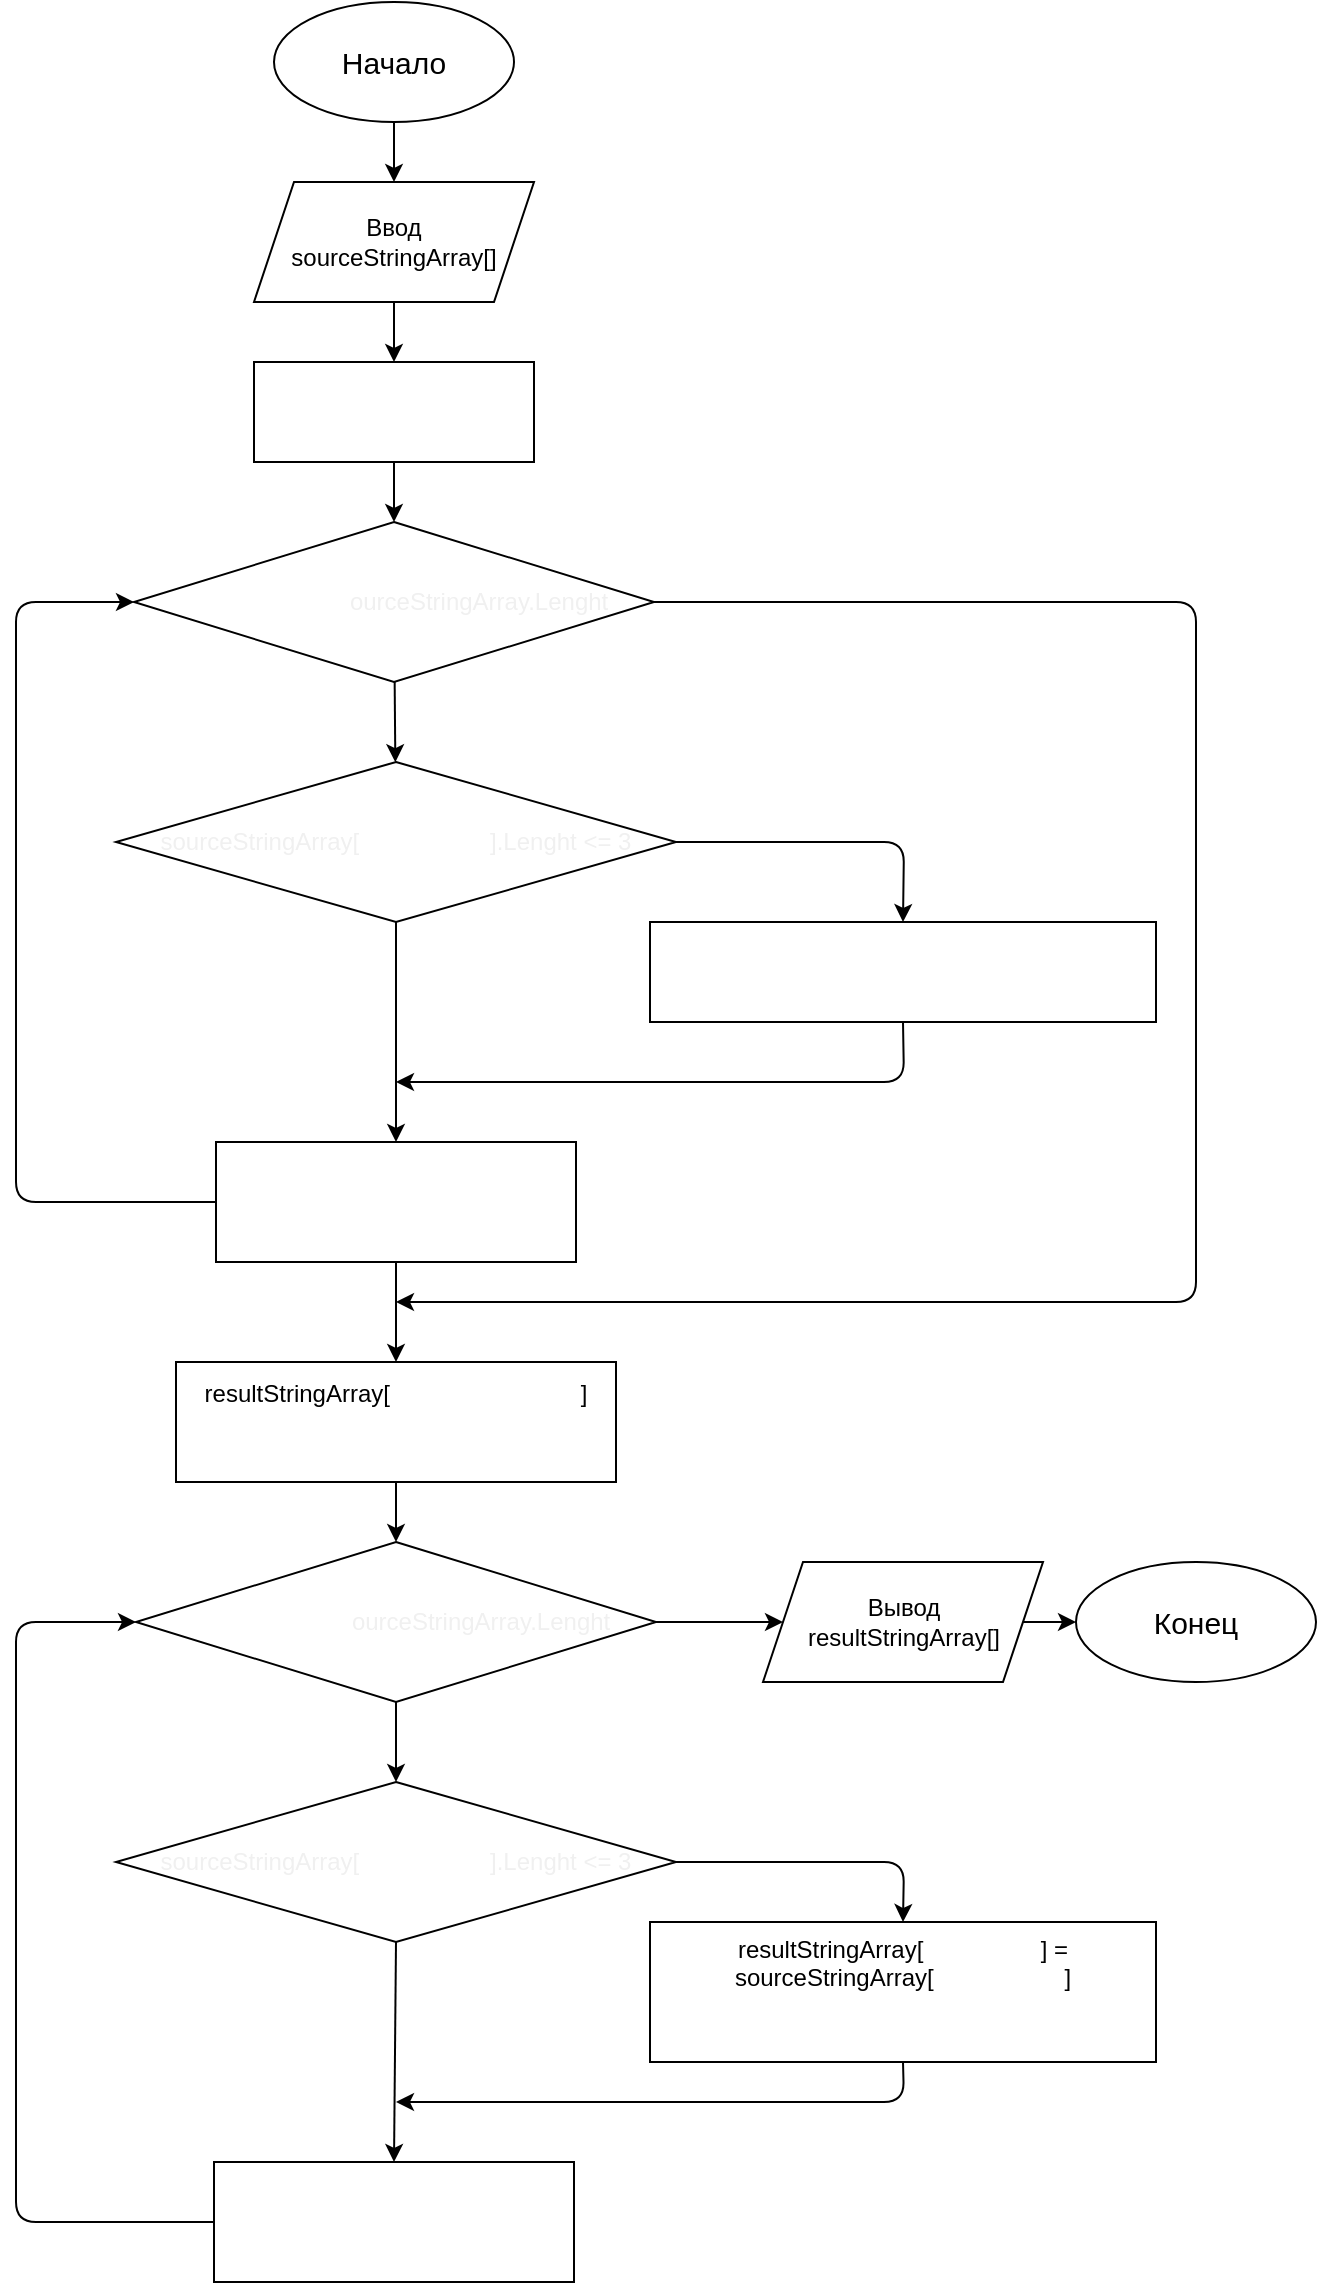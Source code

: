 <mxfile>
    <diagram id="5hPErwdiAdQB1zcDcoCg" name="Страница 1">
        <mxGraphModel dx="948" dy="576" grid="1" gridSize="10" guides="1" tooltips="1" connect="1" arrows="1" fold="1" page="1" pageScale="1" pageWidth="827" pageHeight="1169" math="0" shadow="0">
            <root>
                <mxCell id="0"/>
                <mxCell id="1" parent="0"/>
                <mxCell id="4" value="" style="edgeStyle=none;html=1;fontSize=15;" edge="1" parent="1" source="2" target="3">
                    <mxGeometry relative="1" as="geometry"/>
                </mxCell>
                <mxCell id="2" value="Начало" style="ellipse;whiteSpace=wrap;html=1;fontSize=15;" vertex="1" parent="1">
                    <mxGeometry x="289" y="20" width="120" height="60" as="geometry"/>
                </mxCell>
                <mxCell id="7" value="" style="edgeStyle=none;html=1;fontSize=12;fontColor=#FFFFFF;" edge="1" parent="1" source="3" target="5">
                    <mxGeometry relative="1" as="geometry"/>
                </mxCell>
                <mxCell id="3" value="Ввод&lt;br style=&quot;font-size: 12px&quot;&gt;sourceStringArray[]" style="shape=parallelogram;perimeter=parallelogramPerimeter;whiteSpace=wrap;html=1;fixedSize=1;fontSize=12;" vertex="1" parent="1">
                    <mxGeometry x="279" y="110" width="140" height="60" as="geometry"/>
                </mxCell>
                <mxCell id="8" value="" style="edgeStyle=none;html=1;fontSize=12;fontColor=#FFFFFF;" edge="1" parent="1" source="5" target="6">
                    <mxGeometry relative="1" as="geometry"/>
                </mxCell>
                <mxCell id="5" value="&lt;span style=&quot;font-size: 12px&quot;&gt;&lt;font color=&quot;#ffffff&quot;&gt;lenghtResultArray = 0&lt;br&gt;sourceIndex = 0&lt;/font&gt;&lt;br&gt;&lt;/span&gt;" style="rounded=0;whiteSpace=wrap;html=1;fontSize=12;" vertex="1" parent="1">
                    <mxGeometry x="279" y="200" width="140" height="50" as="geometry"/>
                </mxCell>
                <mxCell id="10" value="" style="edgeStyle=none;html=1;fontSize=12;fontColor=#FFFFFF;" edge="1" parent="1" source="6" target="9">
                    <mxGeometry relative="1" as="geometry"/>
                </mxCell>
                <mxCell id="11" value="Yes" style="edgeLabel;html=1;align=center;verticalAlign=middle;resizable=0;points=[];fontSize=12;fontColor=#FFFFFF;" vertex="1" connectable="0" parent="10">
                    <mxGeometry x="-0.41" y="2" relative="1" as="geometry">
                        <mxPoint x="8" y="-2" as="offset"/>
                    </mxGeometry>
                </mxCell>
                <mxCell id="6" value="sourceIndex &amp;lt; s&lt;span style=&quot;color: rgb(240 , 240 , 240)&quot;&gt;ourceStringArray.Lenght&lt;/span&gt;" style="rhombus;whiteSpace=wrap;html=1;labelBackgroundColor=none;fontSize=12;fontColor=#FFFFFF;" vertex="1" parent="1">
                    <mxGeometry x="219" y="280" width="260" height="80" as="geometry"/>
                </mxCell>
                <mxCell id="9" value="&lt;span style=&quot;color: rgb(240 , 240 , 240)&quot;&gt;sourceStringArray[&lt;/span&gt;sourceIndex&lt;span style=&quot;color: rgb(240 , 240 , 240)&quot;&gt;].&lt;/span&gt;&lt;span style=&quot;color: rgb(240 , 240 , 240)&quot;&gt;Lenght &amp;lt;= 3&lt;/span&gt;" style="rhombus;whiteSpace=wrap;html=1;labelBackgroundColor=none;fontSize=12;fontColor=#FFFFFF;" vertex="1" parent="1">
                    <mxGeometry x="210" y="400" width="280" height="80" as="geometry"/>
                </mxCell>
                <mxCell id="12" value="&lt;span style=&quot;font-size: 12px&quot;&gt;&lt;font color=&quot;#ffffff&quot;&gt;lenghtResultArray = l&lt;/font&gt;&lt;/span&gt;&lt;span style=&quot;color: rgb(255 , 255 , 255)&quot;&gt;enghtResultArray + 1&lt;/span&gt;&lt;span style=&quot;font-size: 12px&quot;&gt;&lt;br&gt;&lt;/span&gt;" style="rounded=0;whiteSpace=wrap;html=1;fontSize=12;" vertex="1" parent="1">
                    <mxGeometry x="477" y="480" width="253" height="50" as="geometry"/>
                </mxCell>
                <mxCell id="34" value="" style="edgeStyle=none;html=1;fontSize=12;fontColor=#FFFFFF;" edge="1" parent="1" source="13" target="21">
                    <mxGeometry relative="1" as="geometry"/>
                </mxCell>
                <mxCell id="13" value="&lt;span style=&quot;color: rgb(255 , 255 , 255)&quot;&gt;sourceIndex&amp;nbsp;&lt;/span&gt;&lt;span style=&quot;font-size: 12px&quot;&gt;&lt;font color=&quot;#ffffff&quot;&gt;=&amp;nbsp;&lt;/font&gt;&lt;/span&gt;&lt;span style=&quot;color: rgb(255 , 255 , 255)&quot;&gt;sourceIndex&amp;nbsp;&lt;/span&gt;&lt;span style=&quot;color: rgb(255 , 255 , 255)&quot;&gt;+ 1&lt;/span&gt;&lt;span style=&quot;font-size: 12px&quot;&gt;&lt;br&gt;&lt;/span&gt;" style="rounded=0;whiteSpace=wrap;html=1;fontSize=12;" vertex="1" parent="1">
                    <mxGeometry x="260" y="590" width="180" height="60" as="geometry"/>
                </mxCell>
                <mxCell id="14" value="" style="endArrow=classic;html=1;fontSize=12;fontColor=#FFFFFF;exitX=0.5;exitY=1;exitDx=0;exitDy=0;entryX=0.5;entryY=0;entryDx=0;entryDy=0;" edge="1" parent="1" source="9" target="13">
                    <mxGeometry width="50" height="50" relative="1" as="geometry">
                        <mxPoint x="210" y="640" as="sourcePoint"/>
                        <mxPoint x="260" y="590" as="targetPoint"/>
                    </mxGeometry>
                </mxCell>
                <mxCell id="18" value="No" style="edgeLabel;html=1;align=center;verticalAlign=middle;resizable=0;points=[];fontSize=12;fontColor=#FFFFFF;" vertex="1" connectable="0" parent="14">
                    <mxGeometry x="-0.698" relative="1" as="geometry">
                        <mxPoint x="10" y="-7" as="offset"/>
                    </mxGeometry>
                </mxCell>
                <mxCell id="15" value="" style="endArrow=classic;html=1;fontSize=12;fontColor=#FFFFFF;exitX=1;exitY=0.5;exitDx=0;exitDy=0;entryX=0.5;entryY=0;entryDx=0;entryDy=0;" edge="1" parent="1" source="9" target="12">
                    <mxGeometry width="50" height="50" relative="1" as="geometry">
                        <mxPoint x="550" y="540" as="sourcePoint"/>
                        <mxPoint x="600" y="490" as="targetPoint"/>
                        <Array as="points">
                            <mxPoint x="604" y="440"/>
                        </Array>
                    </mxGeometry>
                </mxCell>
                <mxCell id="17" value="Yes" style="edgeLabel;html=1;align=center;verticalAlign=middle;resizable=0;points=[];fontSize=12;fontColor=#FFFFFF;" vertex="1" connectable="0" parent="15">
                    <mxGeometry x="-0.71" y="-2" relative="1" as="geometry">
                        <mxPoint y="-12" as="offset"/>
                    </mxGeometry>
                </mxCell>
                <mxCell id="16" value="" style="endArrow=classic;html=1;fontSize=12;fontColor=#FFFFFF;exitX=0.5;exitY=1;exitDx=0;exitDy=0;" edge="1" parent="1" source="12">
                    <mxGeometry width="50" height="50" relative="1" as="geometry">
                        <mxPoint x="580" y="750" as="sourcePoint"/>
                        <mxPoint x="350" y="560" as="targetPoint"/>
                        <Array as="points">
                            <mxPoint x="604" y="560"/>
                        </Array>
                    </mxGeometry>
                </mxCell>
                <mxCell id="19" value="" style="endArrow=classic;html=1;fontSize=12;fontColor=#FFFFFF;exitX=0;exitY=0.5;exitDx=0;exitDy=0;entryX=0;entryY=0.5;entryDx=0;entryDy=0;" edge="1" parent="1" source="13" target="6">
                    <mxGeometry width="50" height="50" relative="1" as="geometry">
                        <mxPoint x="170" y="730" as="sourcePoint"/>
                        <mxPoint x="220" y="680" as="targetPoint"/>
                        <Array as="points">
                            <mxPoint x="160" y="620"/>
                            <mxPoint x="160" y="320"/>
                        </Array>
                    </mxGeometry>
                </mxCell>
                <mxCell id="20" value="" style="edgeStyle=none;html=1;fontSize=12;fontColor=#FFFFFF;" edge="1" parent="1" source="21" target="24">
                    <mxGeometry relative="1" as="geometry"/>
                </mxCell>
                <mxCell id="21" value="resultStringArray[&lt;span style=&quot;color: rgb(255 , 255 , 255)&quot;&gt;lenghtResultArray&lt;/span&gt;]&lt;span style=&quot;font-size: 12px&quot;&gt;&lt;font color=&quot;#ffffff&quot;&gt;&lt;br&gt;sourceIndex = 0&lt;br&gt;&lt;/font&gt;&lt;/span&gt;&lt;span style=&quot;color: rgb(255 , 255 , 255)&quot;&gt;resultIndex = 0&lt;/span&gt;&lt;span style=&quot;font-size: 12px&quot;&gt;&lt;br&gt;&lt;/span&gt;" style="rounded=0;whiteSpace=wrap;html=1;fontSize=12;" vertex="1" parent="1">
                    <mxGeometry x="240" y="700" width="220" height="60" as="geometry"/>
                </mxCell>
                <mxCell id="22" value="Yes" style="edgeStyle=none;html=1;fontSize=12;fontColor=#FFFFFF;" edge="1" parent="1" source="24" target="25">
                    <mxGeometry x="-0.5" y="10" relative="1" as="geometry">
                        <mxPoint as="offset"/>
                    </mxGeometry>
                </mxCell>
                <mxCell id="23" value="Yes" style="edgeLabel;html=1;align=center;verticalAlign=middle;resizable=0;points=[];fontSize=12;fontColor=#FFFFFF;" vertex="1" connectable="0" parent="22">
                    <mxGeometry x="-0.41" y="2" relative="1" as="geometry">
                        <mxPoint x="8" y="-49" as="offset"/>
                    </mxGeometry>
                </mxCell>
                <mxCell id="24" value="sourceIndex &amp;lt; s&lt;span style=&quot;color: rgb(240 , 240 , 240)&quot;&gt;ourceStringArray.Lenght&lt;/span&gt;" style="rhombus;whiteSpace=wrap;html=1;labelBackgroundColor=none;fontSize=12;fontColor=#FFFFFF;" vertex="1" parent="1">
                    <mxGeometry x="220" y="790" width="260" height="80" as="geometry"/>
                </mxCell>
                <mxCell id="25" value="&lt;span style=&quot;color: rgb(240 , 240 , 240)&quot;&gt;sourceStringArray[&lt;/span&gt;sourceIndex&lt;span style=&quot;color: rgb(240 , 240 , 240)&quot;&gt;].&lt;/span&gt;&lt;span style=&quot;color: rgb(240 , 240 , 240)&quot;&gt;Lenght &amp;lt;= 3&lt;/span&gt;" style="rhombus;whiteSpace=wrap;html=1;labelBackgroundColor=none;fontSize=12;fontColor=#FFFFFF;" vertex="1" parent="1">
                    <mxGeometry x="210" y="910" width="280" height="80" as="geometry"/>
                </mxCell>
                <mxCell id="26" value="resultStringArray[&lt;span style=&quot;color: rgb(255 , 255 , 255)&quot;&gt;resultIndex&lt;/span&gt;] = sourceStringArray[&lt;span style=&quot;color: rgb(255 , 255 , 255)&quot;&gt;sourceIndex&lt;/span&gt;]&lt;br&gt;&lt;span style=&quot;font-size: 12px&quot;&gt;&lt;br&gt;&lt;/span&gt;&lt;span style=&quot;color: rgb(255 , 255 , 255)&quot;&gt;resultIndex&amp;nbsp;&lt;/span&gt;&lt;font color=&quot;#ffffff&quot;&gt;=&amp;nbsp;&lt;/font&gt;&lt;span style=&quot;color: rgb(255 , 255 , 255)&quot;&gt;resultIndex&amp;nbsp;&lt;/span&gt;&lt;span style=&quot;color: rgb(255 , 255 , 255)&quot;&gt;+ 1&lt;/span&gt;&lt;span style=&quot;font-size: 12px&quot;&gt;&lt;br&gt;&lt;/span&gt;" style="rounded=0;whiteSpace=wrap;html=1;fontSize=12;" vertex="1" parent="1">
                    <mxGeometry x="477" y="980" width="253" height="70" as="geometry"/>
                </mxCell>
                <mxCell id="27" value="&lt;span style=&quot;color: rgb(255 , 255 , 255)&quot;&gt;sourceIndex&amp;nbsp;&lt;/span&gt;&lt;span style=&quot;font-size: 12px&quot;&gt;&lt;font color=&quot;#ffffff&quot;&gt;=&amp;nbsp;&lt;/font&gt;&lt;/span&gt;&lt;span style=&quot;color: rgb(255 , 255 , 255)&quot;&gt;sourceIndex&amp;nbsp;&lt;/span&gt;&lt;span style=&quot;color: rgb(255 , 255 , 255)&quot;&gt;+ 1&lt;/span&gt;&lt;span style=&quot;font-size: 12px&quot;&gt;&lt;br&gt;&lt;/span&gt;" style="rounded=0;whiteSpace=wrap;html=1;fontSize=12;" vertex="1" parent="1">
                    <mxGeometry x="259" y="1100" width="180" height="60" as="geometry"/>
                </mxCell>
                <mxCell id="28" value="" style="endArrow=classic;html=1;fontSize=12;fontColor=#FFFFFF;exitX=0.5;exitY=1;exitDx=0;exitDy=0;entryX=0.5;entryY=0;entryDx=0;entryDy=0;" edge="1" parent="1" source="25" target="27">
                    <mxGeometry width="50" height="50" relative="1" as="geometry">
                        <mxPoint x="210" y="1240" as="sourcePoint"/>
                        <mxPoint x="260" y="1190" as="targetPoint"/>
                    </mxGeometry>
                </mxCell>
                <mxCell id="29" value="No" style="edgeLabel;html=1;align=center;verticalAlign=middle;resizable=0;points=[];fontSize=12;fontColor=#FFFFFF;" vertex="1" connectable="0" parent="28">
                    <mxGeometry x="-0.698" relative="1" as="geometry">
                        <mxPoint x="10" y="-7" as="offset"/>
                    </mxGeometry>
                </mxCell>
                <mxCell id="30" value="" style="endArrow=classic;html=1;fontSize=12;fontColor=#FFFFFF;exitX=1;exitY=0.5;exitDx=0;exitDy=0;entryX=0.5;entryY=0;entryDx=0;entryDy=0;" edge="1" parent="1" source="25" target="26">
                    <mxGeometry width="50" height="50" relative="1" as="geometry">
                        <mxPoint x="550" y="1140" as="sourcePoint"/>
                        <mxPoint x="600" y="1090" as="targetPoint"/>
                        <Array as="points">
                            <mxPoint x="604" y="950"/>
                        </Array>
                    </mxGeometry>
                </mxCell>
                <mxCell id="31" value="Yes" style="edgeLabel;html=1;align=center;verticalAlign=middle;resizable=0;points=[];fontSize=12;fontColor=#FFFFFF;" vertex="1" connectable="0" parent="30">
                    <mxGeometry x="-0.71" y="-2" relative="1" as="geometry">
                        <mxPoint y="-12" as="offset"/>
                    </mxGeometry>
                </mxCell>
                <mxCell id="32" value="" style="endArrow=classic;html=1;fontSize=12;fontColor=#FFFFFF;exitX=0.5;exitY=1;exitDx=0;exitDy=0;" edge="1" parent="1" source="26">
                    <mxGeometry width="50" height="50" relative="1" as="geometry">
                        <mxPoint x="580" y="1350" as="sourcePoint"/>
                        <mxPoint x="350" y="1070" as="targetPoint"/>
                        <Array as="points">
                            <mxPoint x="604" y="1070"/>
                        </Array>
                    </mxGeometry>
                </mxCell>
                <mxCell id="33" value="" style="endArrow=classic;html=1;fontSize=12;fontColor=#FFFFFF;exitX=0;exitY=0.5;exitDx=0;exitDy=0;entryX=0;entryY=0.5;entryDx=0;entryDy=0;" edge="1" parent="1" source="27" target="24">
                    <mxGeometry width="50" height="50" relative="1" as="geometry">
                        <mxPoint x="170" y="1330" as="sourcePoint"/>
                        <mxPoint x="220" y="1280" as="targetPoint"/>
                        <Array as="points">
                            <mxPoint x="160" y="1130"/>
                            <mxPoint x="160" y="830"/>
                        </Array>
                    </mxGeometry>
                </mxCell>
                <mxCell id="35" value="" style="endArrow=classic;html=1;fontSize=12;fontColor=#FFFFFF;exitX=1;exitY=0.5;exitDx=0;exitDy=0;" edge="1" parent="1" source="6">
                    <mxGeometry width="50" height="50" relative="1" as="geometry">
                        <mxPoint x="-10" y="710" as="sourcePoint"/>
                        <mxPoint x="350" y="670" as="targetPoint"/>
                        <Array as="points">
                            <mxPoint x="750" y="320"/>
                            <mxPoint x="750" y="670"/>
                        </Array>
                    </mxGeometry>
                </mxCell>
                <mxCell id="36" value="No" style="edgeLabel;html=1;align=center;verticalAlign=middle;resizable=0;points=[];fontSize=12;fontColor=#FFFFFF;" vertex="1" connectable="0" parent="35">
                    <mxGeometry x="-0.94" y="-2" relative="1" as="geometry">
                        <mxPoint x="-19" y="-12" as="offset"/>
                    </mxGeometry>
                </mxCell>
                <mxCell id="37" value="Вывод&lt;br style=&quot;font-size: 12px&quot;&gt;resultStringArray[]" style="shape=parallelogram;perimeter=parallelogramPerimeter;whiteSpace=wrap;html=1;fixedSize=1;fontSize=12;" vertex="1" parent="1">
                    <mxGeometry x="533.5" y="800" width="140" height="60" as="geometry"/>
                </mxCell>
                <mxCell id="41" value="" style="endArrow=classic;html=1;fontSize=12;fontColor=#FFFFFF;exitX=1;exitY=0.5;exitDx=0;exitDy=0;entryX=0;entryY=0.5;entryDx=0;entryDy=0;" edge="1" parent="1" source="24" target="37">
                    <mxGeometry width="50" height="50" relative="1" as="geometry">
                        <mxPoint x="480" y="900" as="sourcePoint"/>
                        <mxPoint x="530" y="850" as="targetPoint"/>
                    </mxGeometry>
                </mxCell>
                <mxCell id="42" value="No" style="edgeLabel;html=1;align=center;verticalAlign=middle;resizable=0;points=[];fontSize=12;fontColor=#FFFFFF;" vertex="1" connectable="0" parent="41">
                    <mxGeometry x="-0.543" y="-1" relative="1" as="geometry">
                        <mxPoint x="-4" y="-11" as="offset"/>
                    </mxGeometry>
                </mxCell>
                <mxCell id="43" value="Конец" style="ellipse;whiteSpace=wrap;html=1;fontSize=15;" vertex="1" parent="1">
                    <mxGeometry x="690" y="800" width="120" height="60" as="geometry"/>
                </mxCell>
                <mxCell id="44" value="" style="endArrow=classic;html=1;fontSize=12;fontColor=#FFFFFF;exitX=1;exitY=0.5;exitDx=0;exitDy=0;entryX=0;entryY=0.5;entryDx=0;entryDy=0;" edge="1" parent="1" source="37" target="43">
                    <mxGeometry width="50" height="50" relative="1" as="geometry">
                        <mxPoint x="690" y="940" as="sourcePoint"/>
                        <mxPoint x="740" y="890" as="targetPoint"/>
                    </mxGeometry>
                </mxCell>
            </root>
        </mxGraphModel>
    </diagram>
</mxfile>